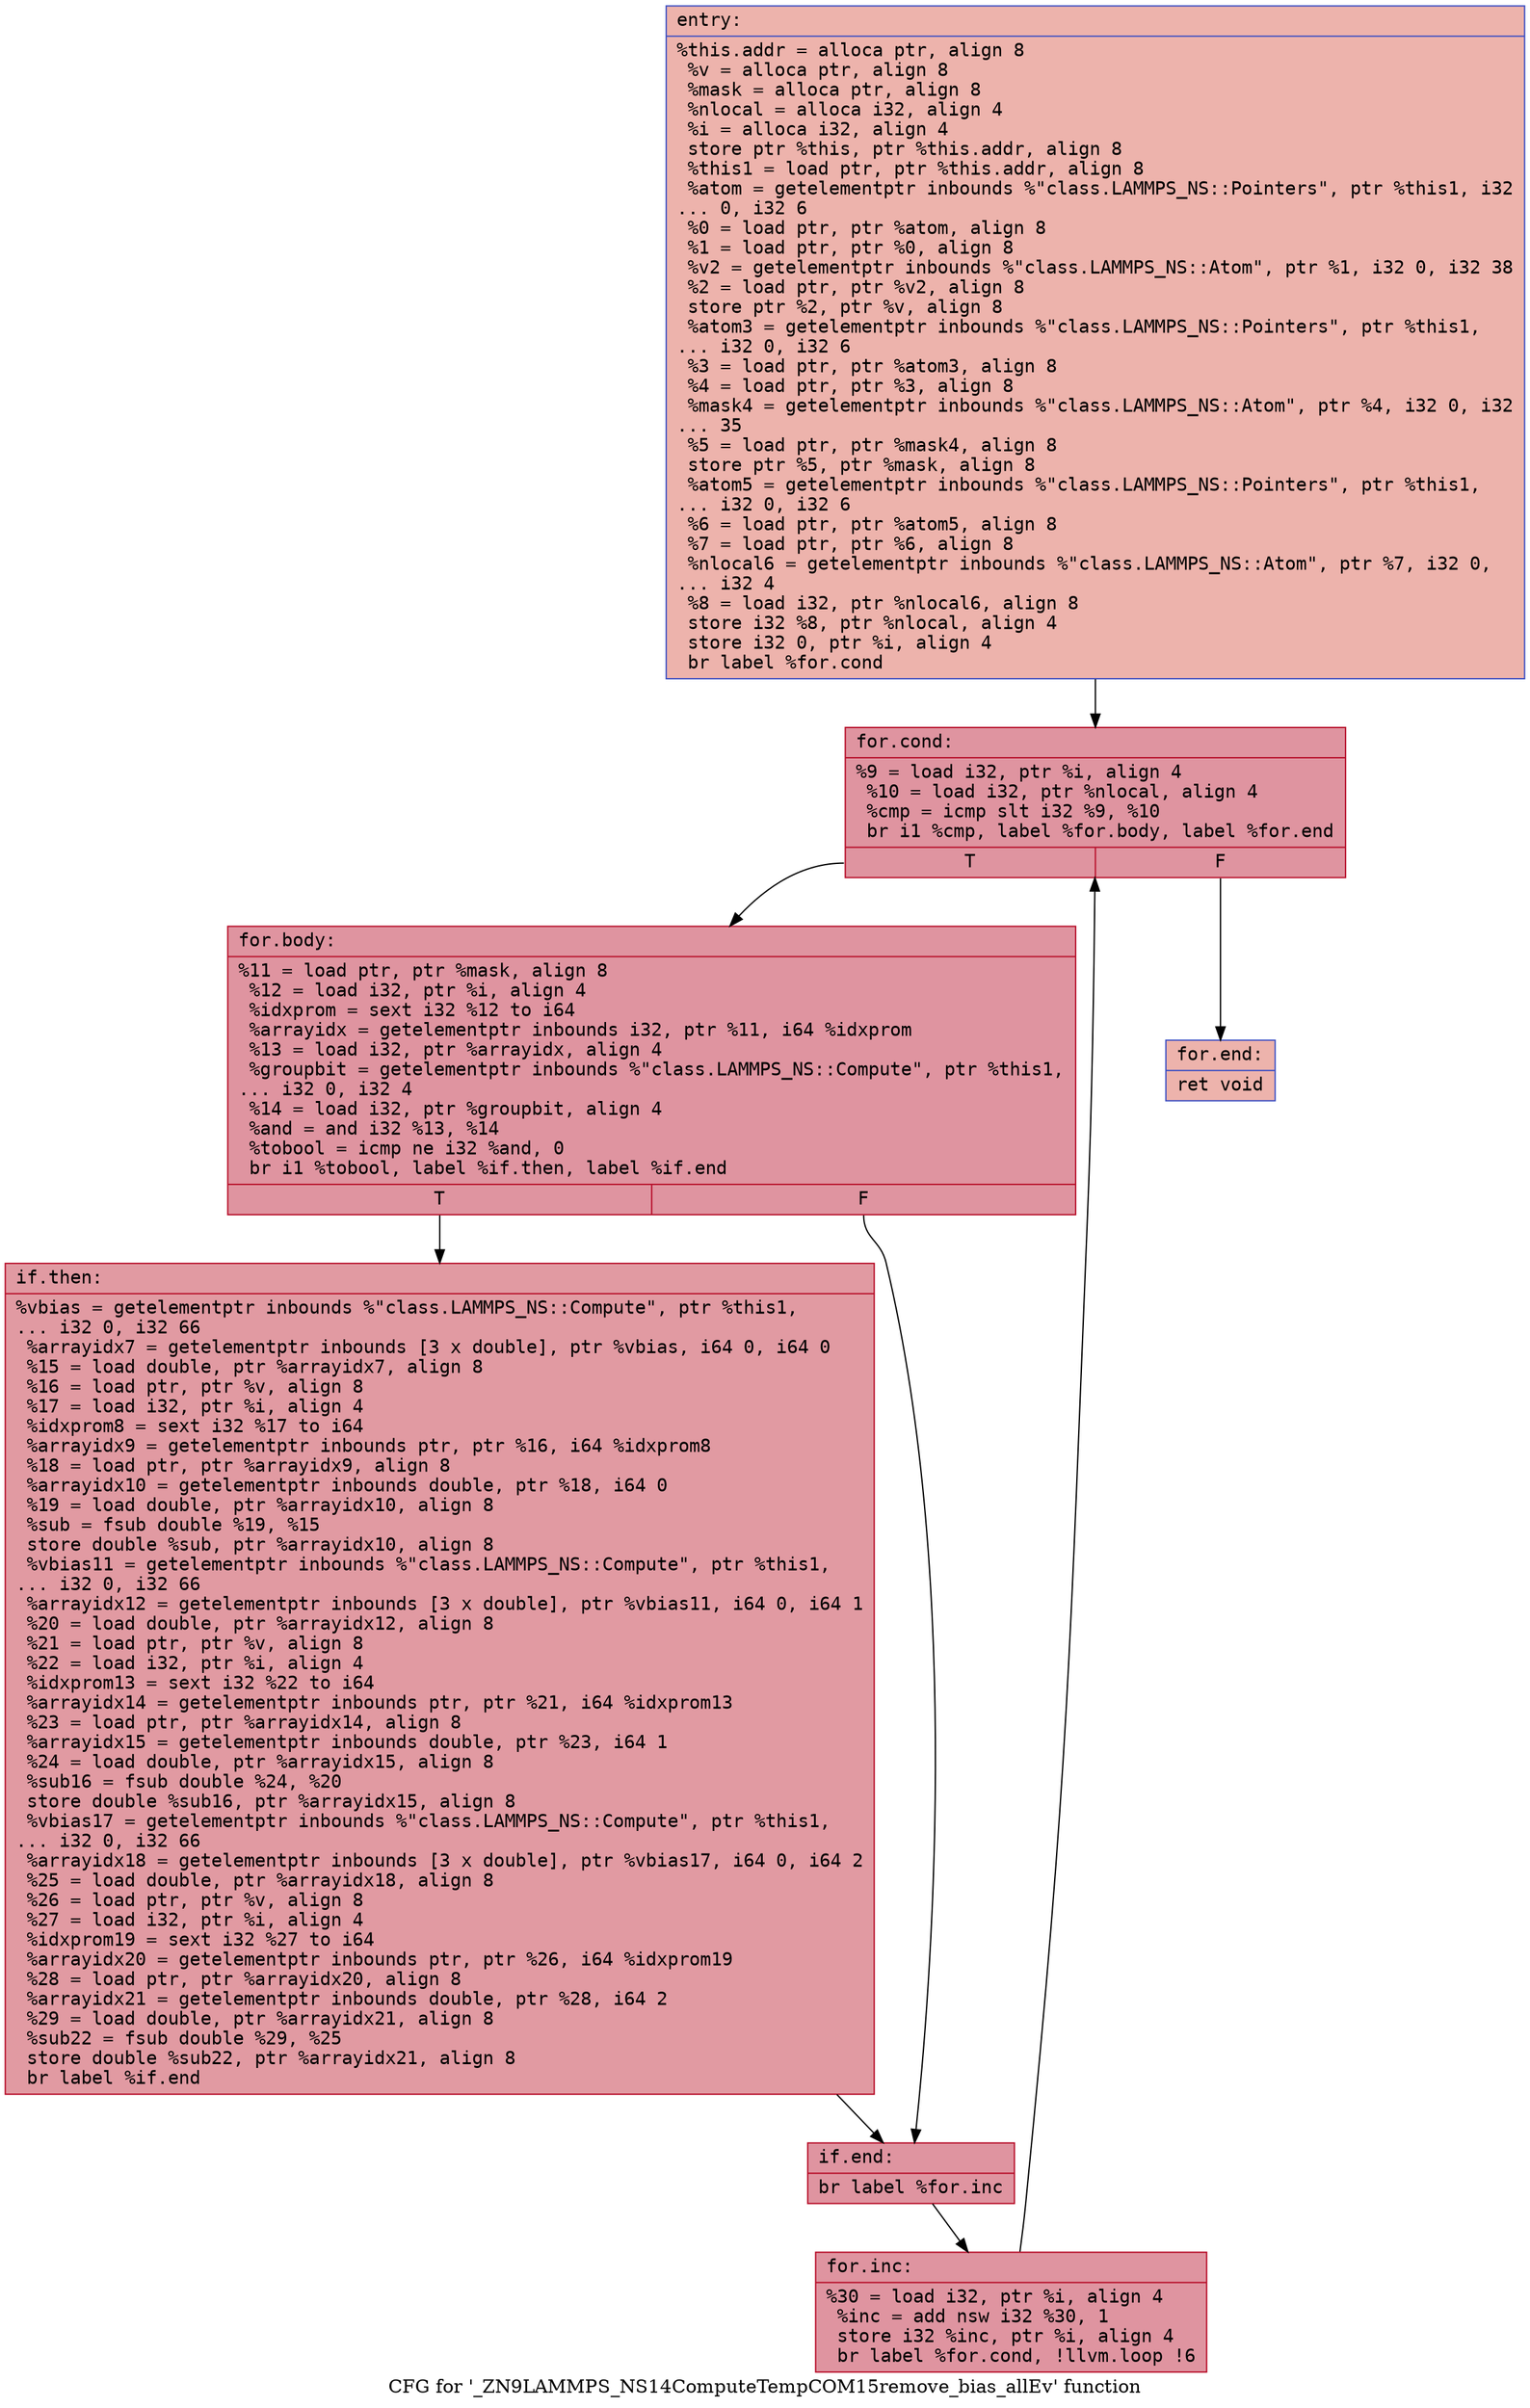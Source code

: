 digraph "CFG for '_ZN9LAMMPS_NS14ComputeTempCOM15remove_bias_allEv' function" {
	label="CFG for '_ZN9LAMMPS_NS14ComputeTempCOM15remove_bias_allEv' function";

	Node0x56526c48e320 [shape=record,color="#3d50c3ff", style=filled, fillcolor="#d6524470" fontname="Courier",label="{entry:\l|  %this.addr = alloca ptr, align 8\l  %v = alloca ptr, align 8\l  %mask = alloca ptr, align 8\l  %nlocal = alloca i32, align 4\l  %i = alloca i32, align 4\l  store ptr %this, ptr %this.addr, align 8\l  %this1 = load ptr, ptr %this.addr, align 8\l  %atom = getelementptr inbounds %\"class.LAMMPS_NS::Pointers\", ptr %this1, i32\l... 0, i32 6\l  %0 = load ptr, ptr %atom, align 8\l  %1 = load ptr, ptr %0, align 8\l  %v2 = getelementptr inbounds %\"class.LAMMPS_NS::Atom\", ptr %1, i32 0, i32 38\l  %2 = load ptr, ptr %v2, align 8\l  store ptr %2, ptr %v, align 8\l  %atom3 = getelementptr inbounds %\"class.LAMMPS_NS::Pointers\", ptr %this1,\l... i32 0, i32 6\l  %3 = load ptr, ptr %atom3, align 8\l  %4 = load ptr, ptr %3, align 8\l  %mask4 = getelementptr inbounds %\"class.LAMMPS_NS::Atom\", ptr %4, i32 0, i32\l... 35\l  %5 = load ptr, ptr %mask4, align 8\l  store ptr %5, ptr %mask, align 8\l  %atom5 = getelementptr inbounds %\"class.LAMMPS_NS::Pointers\", ptr %this1,\l... i32 0, i32 6\l  %6 = load ptr, ptr %atom5, align 8\l  %7 = load ptr, ptr %6, align 8\l  %nlocal6 = getelementptr inbounds %\"class.LAMMPS_NS::Atom\", ptr %7, i32 0,\l... i32 4\l  %8 = load i32, ptr %nlocal6, align 8\l  store i32 %8, ptr %nlocal, align 4\l  store i32 0, ptr %i, align 4\l  br label %for.cond\l}"];
	Node0x56526c48e320 -> Node0x56526c48f520[tooltip="entry -> for.cond\nProbability 100.00%" ];
	Node0x56526c48f520 [shape=record,color="#b70d28ff", style=filled, fillcolor="#b70d2870" fontname="Courier",label="{for.cond:\l|  %9 = load i32, ptr %i, align 4\l  %10 = load i32, ptr %nlocal, align 4\l  %cmp = icmp slt i32 %9, %10\l  br i1 %cmp, label %for.body, label %for.end\l|{<s0>T|<s1>F}}"];
	Node0x56526c48f520:s0 -> Node0x56526c48f7c0[tooltip="for.cond -> for.body\nProbability 96.88%" ];
	Node0x56526c48f520:s1 -> Node0x56526c48f840[tooltip="for.cond -> for.end\nProbability 3.12%" ];
	Node0x56526c48f7c0 [shape=record,color="#b70d28ff", style=filled, fillcolor="#b70d2870" fontname="Courier",label="{for.body:\l|  %11 = load ptr, ptr %mask, align 8\l  %12 = load i32, ptr %i, align 4\l  %idxprom = sext i32 %12 to i64\l  %arrayidx = getelementptr inbounds i32, ptr %11, i64 %idxprom\l  %13 = load i32, ptr %arrayidx, align 4\l  %groupbit = getelementptr inbounds %\"class.LAMMPS_NS::Compute\", ptr %this1,\l... i32 0, i32 4\l  %14 = load i32, ptr %groupbit, align 4\l  %and = and i32 %13, %14\l  %tobool = icmp ne i32 %and, 0\l  br i1 %tobool, label %if.then, label %if.end\l|{<s0>T|<s1>F}}"];
	Node0x56526c48f7c0:s0 -> Node0x56526c48ff10[tooltip="for.body -> if.then\nProbability 62.50%" ];
	Node0x56526c48f7c0:s1 -> Node0x56526c48ff80[tooltip="for.body -> if.end\nProbability 37.50%" ];
	Node0x56526c48ff10 [shape=record,color="#b70d28ff", style=filled, fillcolor="#bb1b2c70" fontname="Courier",label="{if.then:\l|  %vbias = getelementptr inbounds %\"class.LAMMPS_NS::Compute\", ptr %this1,\l... i32 0, i32 66\l  %arrayidx7 = getelementptr inbounds [3 x double], ptr %vbias, i64 0, i64 0\l  %15 = load double, ptr %arrayidx7, align 8\l  %16 = load ptr, ptr %v, align 8\l  %17 = load i32, ptr %i, align 4\l  %idxprom8 = sext i32 %17 to i64\l  %arrayidx9 = getelementptr inbounds ptr, ptr %16, i64 %idxprom8\l  %18 = load ptr, ptr %arrayidx9, align 8\l  %arrayidx10 = getelementptr inbounds double, ptr %18, i64 0\l  %19 = load double, ptr %arrayidx10, align 8\l  %sub = fsub double %19, %15\l  store double %sub, ptr %arrayidx10, align 8\l  %vbias11 = getelementptr inbounds %\"class.LAMMPS_NS::Compute\", ptr %this1,\l... i32 0, i32 66\l  %arrayidx12 = getelementptr inbounds [3 x double], ptr %vbias11, i64 0, i64 1\l  %20 = load double, ptr %arrayidx12, align 8\l  %21 = load ptr, ptr %v, align 8\l  %22 = load i32, ptr %i, align 4\l  %idxprom13 = sext i32 %22 to i64\l  %arrayidx14 = getelementptr inbounds ptr, ptr %21, i64 %idxprom13\l  %23 = load ptr, ptr %arrayidx14, align 8\l  %arrayidx15 = getelementptr inbounds double, ptr %23, i64 1\l  %24 = load double, ptr %arrayidx15, align 8\l  %sub16 = fsub double %24, %20\l  store double %sub16, ptr %arrayidx15, align 8\l  %vbias17 = getelementptr inbounds %\"class.LAMMPS_NS::Compute\", ptr %this1,\l... i32 0, i32 66\l  %arrayidx18 = getelementptr inbounds [3 x double], ptr %vbias17, i64 0, i64 2\l  %25 = load double, ptr %arrayidx18, align 8\l  %26 = load ptr, ptr %v, align 8\l  %27 = load i32, ptr %i, align 4\l  %idxprom19 = sext i32 %27 to i64\l  %arrayidx20 = getelementptr inbounds ptr, ptr %26, i64 %idxprom19\l  %28 = load ptr, ptr %arrayidx20, align 8\l  %arrayidx21 = getelementptr inbounds double, ptr %28, i64 2\l  %29 = load double, ptr %arrayidx21, align 8\l  %sub22 = fsub double %29, %25\l  store double %sub22, ptr %arrayidx21, align 8\l  br label %if.end\l}"];
	Node0x56526c48ff10 -> Node0x56526c48ff80[tooltip="if.then -> if.end\nProbability 100.00%" ];
	Node0x56526c48ff80 [shape=record,color="#b70d28ff", style=filled, fillcolor="#b70d2870" fontname="Courier",label="{if.end:\l|  br label %for.inc\l}"];
	Node0x56526c48ff80 -> Node0x56526c491a40[tooltip="if.end -> for.inc\nProbability 100.00%" ];
	Node0x56526c491a40 [shape=record,color="#b70d28ff", style=filled, fillcolor="#b70d2870" fontname="Courier",label="{for.inc:\l|  %30 = load i32, ptr %i, align 4\l  %inc = add nsw i32 %30, 1\l  store i32 %inc, ptr %i, align 4\l  br label %for.cond, !llvm.loop !6\l}"];
	Node0x56526c491a40 -> Node0x56526c48f520[tooltip="for.inc -> for.cond\nProbability 100.00%" ];
	Node0x56526c48f840 [shape=record,color="#3d50c3ff", style=filled, fillcolor="#d6524470" fontname="Courier",label="{for.end:\l|  ret void\l}"];
}
